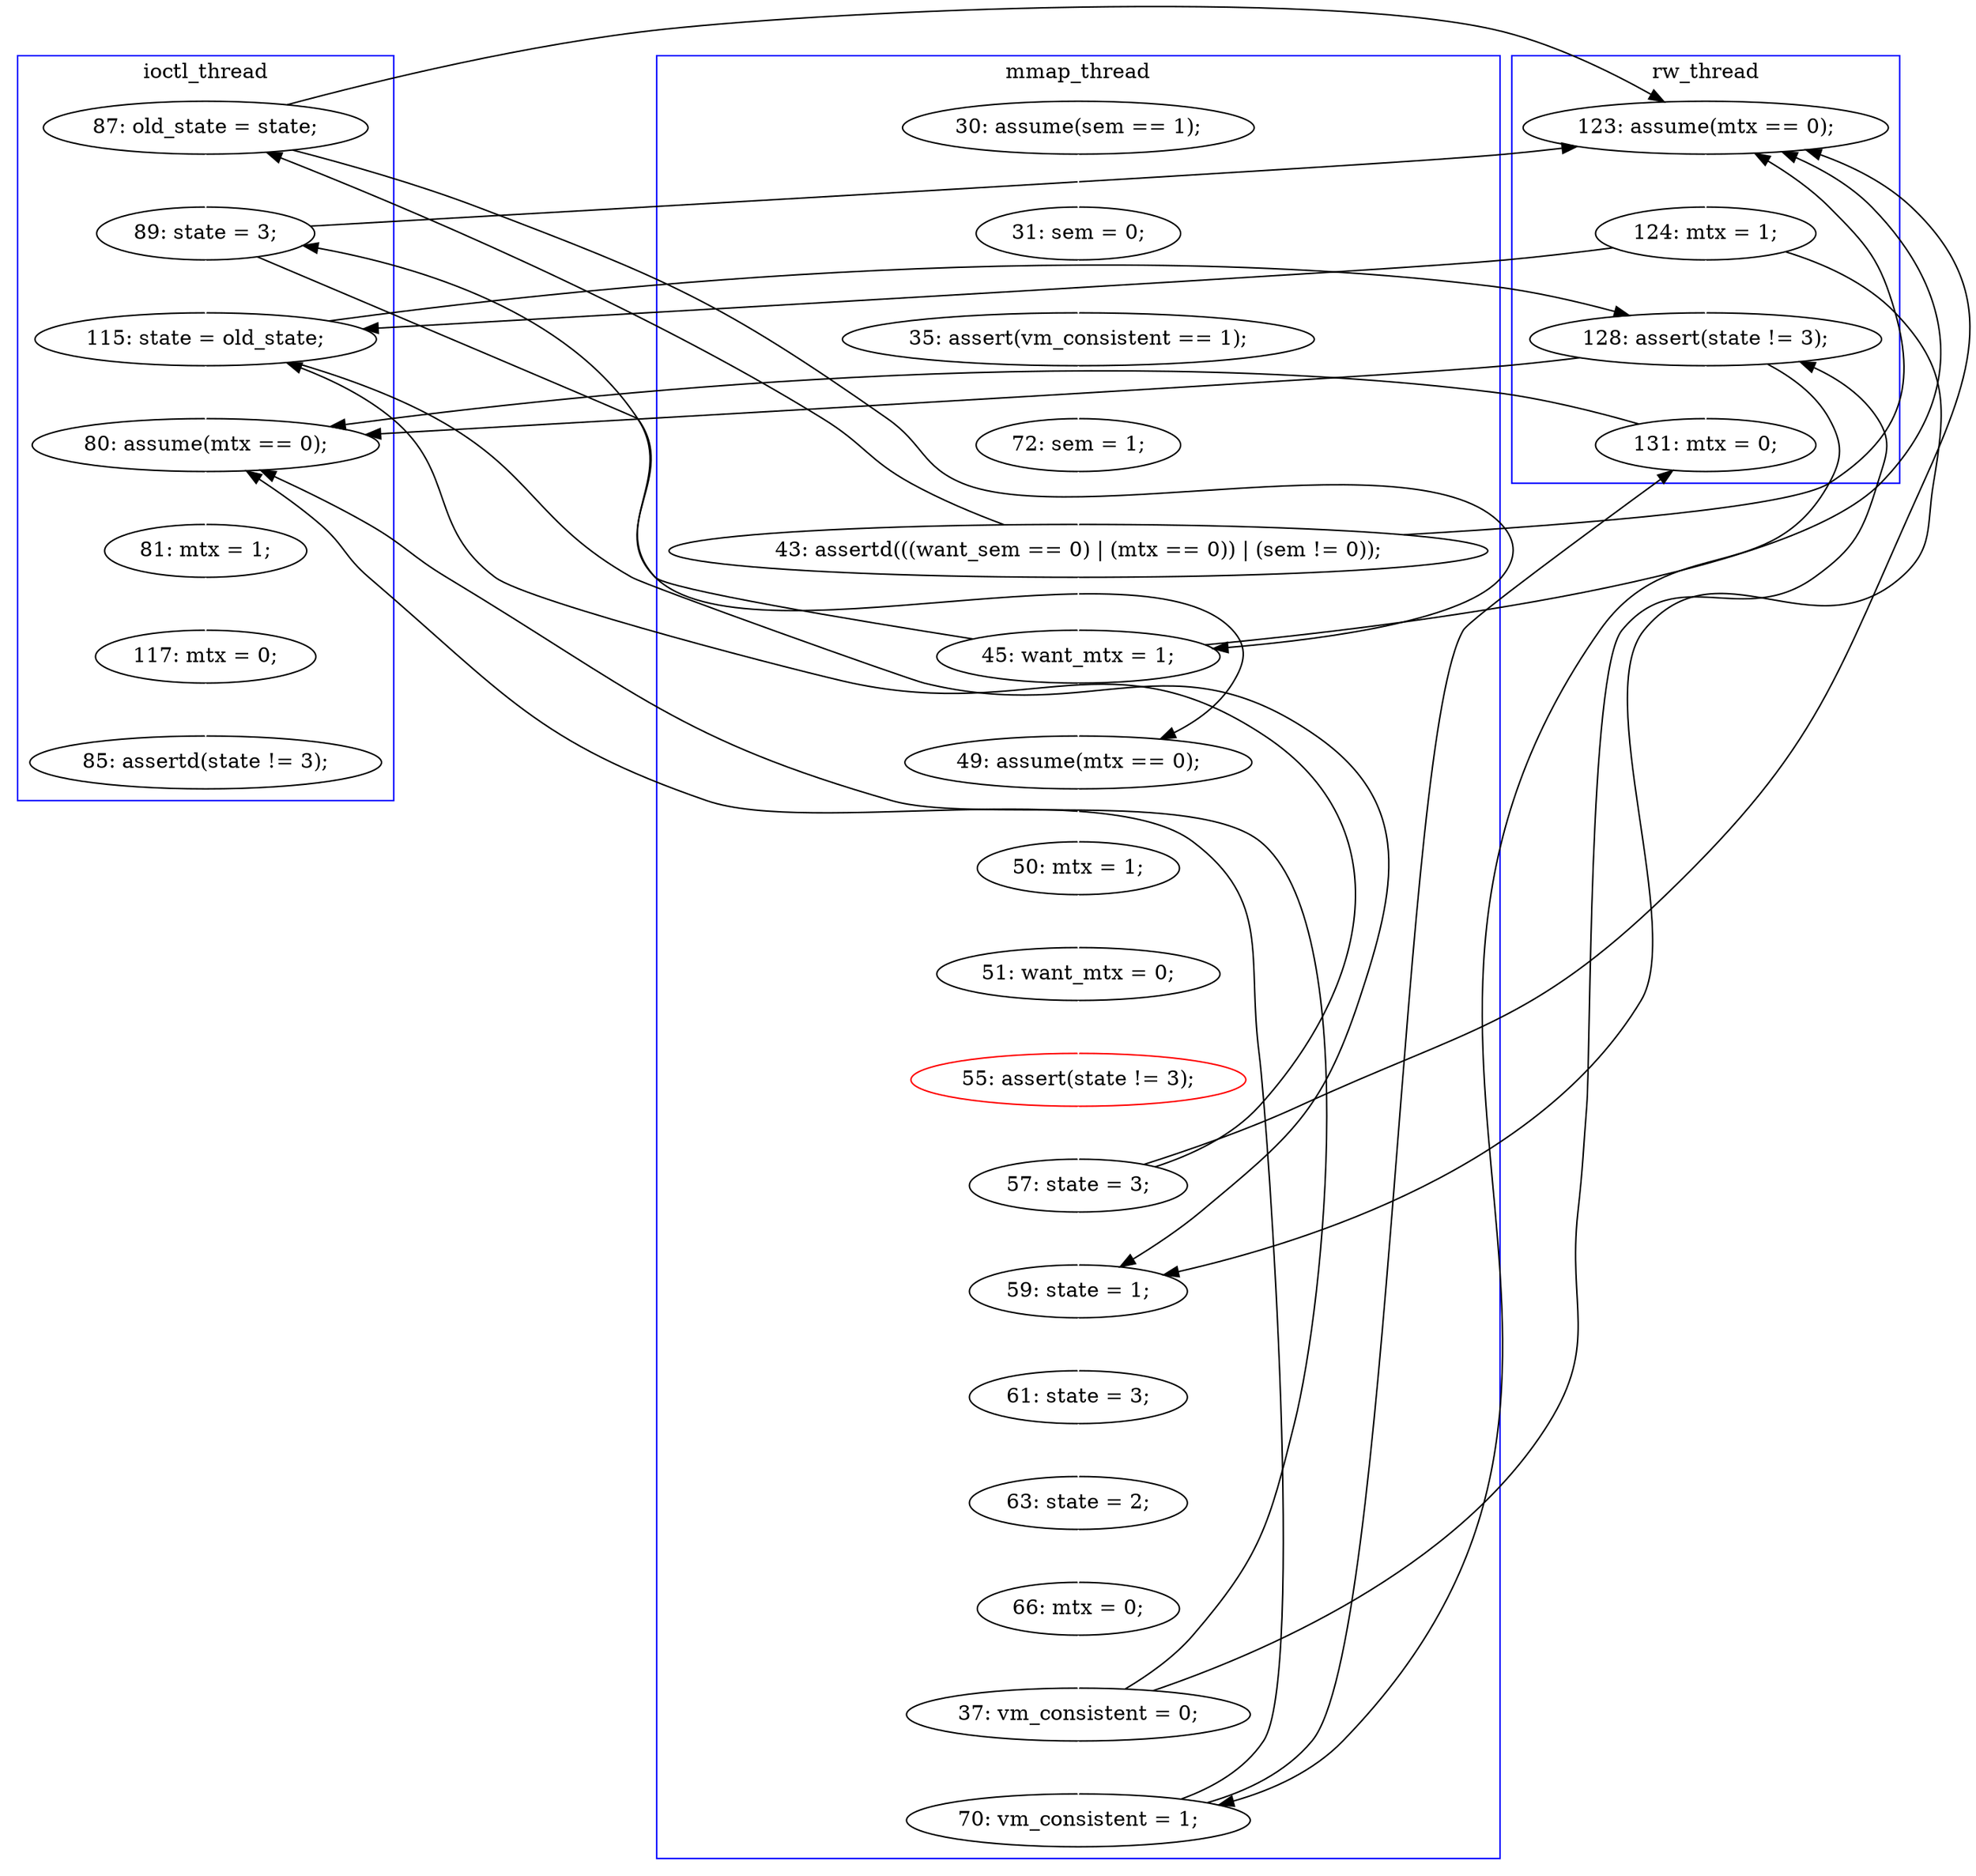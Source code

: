 digraph Counterexample {
	12 -> 14 [color = white, style = solid]
	37 -> 41 [color = black, style = solid, constraint = false]
	20 -> 21 [color = black, style = solid, constraint = false]
	11 -> 12 [color = white, style = solid]
	36 -> 45 [color = black, style = solid, constraint = false]
	20 -> 27 [color = black, style = solid, constraint = false]
	16 -> 27 [color = black, style = solid, constraint = false]
	28 -> 30 [color = black, style = solid, constraint = false]
	19 -> 27 [color = black, style = solid, constraint = false]
	35 -> 36 [color = black, style = solid, constraint = false]
	24 -> 25 [color = white, style = solid]
	19 -> 21 [color = white, style = solid]
	16 -> 17 [color = black, style = solid, constraint = false]
	25 -> 30 [color = white, style = solid]
	31 -> 32 [color = white, style = solid]
	17 -> 19 [color = black, style = solid, constraint = false]
	28 -> 29 [color = black, style = solid, constraint = false]
	35 -> 37 [color = white, style = solid]
	29 -> 36 [color = black, style = solid, constraint = false]
	41 -> 45 [color = black, style = solid, constraint = false]
	17 -> 20 [color = white, style = solid]
	45 -> 46 [color = white, style = solid]
	30 -> 31 [color = white, style = solid]
	19 -> 20 [color = black, style = solid, constraint = false]
	36 -> 41 [color = white, style = solid]
	16 -> 19 [color = white, style = solid]
	36 -> 37 [color = black, style = solid, constraint = false]
	33 -> 35 [color = white, style = solid]
	46 -> 49 [color = white, style = solid]
	14 -> 16 [color = white, style = solid]
	22 -> 23 [color = white, style = solid]
	20 -> 29 [color = white, style = solid]
	25 -> 27 [color = black, style = solid, constraint = false]
	37 -> 45 [color = black, style = solid, constraint = false]
	21 -> 22 [color = white, style = solid]
	35 -> 45 [color = black, style = solid, constraint = false]
	28 -> 36 [color = white, style = solid]
	32 -> 33 [color = white, style = solid]
	23 -> 24 [color = white, style = solid]
	25 -> 29 [color = black, style = solid, constraint = false]
	29 -> 30 [color = black, style = solid, constraint = false]
	29 -> 45 [color = white, style = solid]
	17 -> 27 [color = black, style = solid, constraint = false]
	10 -> 11 [color = white, style = solid]
	27 -> 28 [color = white, style = solid]
	49 -> 50 [color = white, style = solid]
	subgraph cluster3 {
		label = rw_thread
		color = blue
		36  [label = "128: assert(state != 3);"]
		41  [label = "131: mtx = 0;"]
		28  [label = "124: mtx = 1;"]
		27  [label = "123: assume(mtx == 0);"]
	}
	subgraph cluster2 {
		label = ioctl_thread
		color = blue
		17  [label = "87: old_state = state;"]
		20  [label = "89: state = 3;"]
		46  [label = "81: mtx = 1;"]
		49  [label = "117: mtx = 0;"]
		45  [label = "80: assume(mtx == 0);"]
		50  [label = "85: assertd(state != 3);"]
		29  [label = "115: state = old_state;"]
	}
	subgraph cluster1 {
		label = mmap_thread
		color = blue
		31  [label = "61: state = 3;"]
		24  [label = "55: assert(state != 3);", color = red]
		21  [label = "49: assume(mtx == 0);"]
		37  [label = "70: vm_consistent = 1;"]
		12  [label = "35: assert(vm_consistent == 1);"]
		16  [label = "43: assertd(((want_sem == 0) | (mtx == 0)) | (sem != 0));"]
		19  [label = "45: want_mtx = 1;"]
		23  [label = "51: want_mtx = 0;"]
		14  [label = "72: sem = 1;"]
		22  [label = "50: mtx = 1;"]
		25  [label = "57: state = 3;"]
		30  [label = "59: state = 1;"]
		32  [label = "63: state = 2;"]
		11  [label = "31: sem = 0;"]
		10  [label = "30: assume(sem == 1);"]
		35  [label = "37: vm_consistent = 0;"]
		33  [label = "66: mtx = 0;"]
	}
}